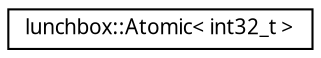 digraph "Graphical Class Hierarchy"
{
  edge [fontname="Sans",fontsize="10",labelfontname="Sans",labelfontsize="10"];
  node [fontname="Sans",fontsize="10",shape=record];
  rankdir="LR";
  Node1 [label="lunchbox::Atomic\< int32_t \>",height=0.2,width=0.4,color="black", fillcolor="white", style="filled",URL="$classlunchbox_1_1_atomic.html"];
}
